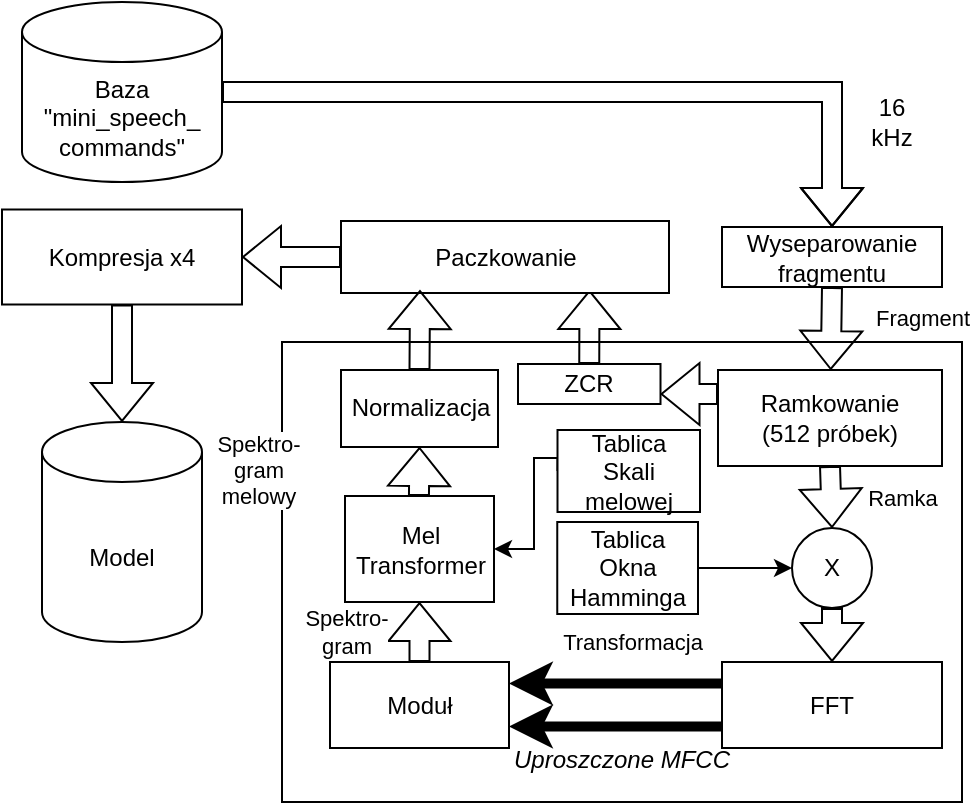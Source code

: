 <mxfile version="23.1.5" type="device">
  <diagram name="Strona-1" id="fxJRpwUc8-q8Fkyzjm5L">
    <mxGraphModel dx="1024" dy="684" grid="1" gridSize="10" guides="1" tooltips="1" connect="1" arrows="1" fold="1" page="1" pageScale="1" pageWidth="583" pageHeight="413" math="0" shadow="0">
      <root>
        <mxCell id="0" />
        <mxCell id="1" parent="0" />
        <mxCell id="wvDRkDG8p7xyPUtSe_XZ-64" value="&lt;br&gt;&lt;br&gt;&lt;br&gt;&lt;br&gt;&lt;br&gt;&lt;br&gt;&lt;br&gt;&lt;br&gt;&lt;br&gt;&lt;br&gt;&lt;br&gt;&lt;br&gt;&lt;br&gt;&lt;i&gt;Uproszczone MFCC&lt;/i&gt;" style="rounded=0;whiteSpace=wrap;html=1;" parent="1" vertex="1">
          <mxGeometry x="192" y="176" width="340" height="230" as="geometry" />
        </mxCell>
        <mxCell id="wvDRkDG8p7xyPUtSe_XZ-37" value="16 &lt;br&gt;kHz" style="text;html=1;align=center;verticalAlign=middle;whiteSpace=wrap;rounded=0;" parent="1" vertex="1">
          <mxGeometry x="482" y="51" width="30" height="30" as="geometry" />
        </mxCell>
        <mxCell id="wvDRkDG8p7xyPUtSe_XZ-38" value="Wyseparowanie fragmentu" style="rounded=0;whiteSpace=wrap;html=1;" parent="1" vertex="1">
          <mxGeometry x="412" y="118.5" width="110" height="30" as="geometry" />
        </mxCell>
        <mxCell id="wvDRkDG8p7xyPUtSe_XZ-40" value="" style="shape=flexArrow;endArrow=classic;html=1;rounded=0;entryX=0.5;entryY=0;entryDx=0;entryDy=0;exitX=1;exitY=0.5;exitDx=0;exitDy=0;exitPerimeter=0;" parent="1" source="wvDRkDG8p7xyPUtSe_XZ-114" target="wvDRkDG8p7xyPUtSe_XZ-38" edge="1">
          <mxGeometry width="50" height="50" relative="1" as="geometry">
            <mxPoint x="467" y="51" as="sourcePoint" />
            <mxPoint x="292" y="96" as="targetPoint" />
            <Array as="points">
              <mxPoint x="467" y="51" />
            </Array>
          </mxGeometry>
        </mxCell>
        <mxCell id="wvDRkDG8p7xyPUtSe_XZ-42" value="Model" style="shape=cylinder3;whiteSpace=wrap;html=1;boundedLbl=1;backgroundOutline=1;size=15;" parent="1" vertex="1">
          <mxGeometry x="72" y="216" width="80" height="110" as="geometry" />
        </mxCell>
        <mxCell id="wvDRkDG8p7xyPUtSe_XZ-59" style="edgeStyle=orthogonalEdgeStyle;rounded=0;orthogonalLoop=1;jettySize=auto;html=1;exitX=0;exitY=0.25;exitDx=0;exitDy=0;entryX=1;entryY=0.25;entryDx=0;entryDy=0;strokeWidth=5;" parent="1" source="wvDRkDG8p7xyPUtSe_XZ-54" target="wvDRkDG8p7xyPUtSe_XZ-58" edge="1">
          <mxGeometry relative="1" as="geometry" />
        </mxCell>
        <mxCell id="wvDRkDG8p7xyPUtSe_XZ-96" value="Transformacja" style="edgeLabel;html=1;align=center;verticalAlign=middle;resizable=0;points=[];" parent="wvDRkDG8p7xyPUtSe_XZ-59" vertex="1" connectable="0">
          <mxGeometry x="0.192" y="-1" relative="1" as="geometry">
            <mxPoint x="18" y="-20" as="offset" />
          </mxGeometry>
        </mxCell>
        <mxCell id="wvDRkDG8p7xyPUtSe_XZ-60" style="edgeStyle=orthogonalEdgeStyle;rounded=0;orthogonalLoop=1;jettySize=auto;html=1;exitX=0;exitY=0.75;exitDx=0;exitDy=0;entryX=1;entryY=0.75;entryDx=0;entryDy=0;strokeWidth=5;" parent="1" source="wvDRkDG8p7xyPUtSe_XZ-54" target="wvDRkDG8p7xyPUtSe_XZ-58" edge="1">
          <mxGeometry relative="1" as="geometry" />
        </mxCell>
        <mxCell id="wvDRkDG8p7xyPUtSe_XZ-54" value="FFT" style="rounded=0;whiteSpace=wrap;html=1;" parent="1" vertex="1">
          <mxGeometry x="412" y="336" width="110" height="43" as="geometry" />
        </mxCell>
        <mxCell id="wvDRkDG8p7xyPUtSe_XZ-55" value="" style="shape=flexArrow;endArrow=classic;html=1;rounded=0;entryX=0.5;entryY=0;entryDx=0;entryDy=0;exitX=0.5;exitY=1;exitDx=0;exitDy=0;" parent="1" source="wvDRkDG8p7xyPUtSe_XZ-62" target="wvDRkDG8p7xyPUtSe_XZ-54" edge="1">
          <mxGeometry width="50" height="50" relative="1" as="geometry">
            <mxPoint x="467" y="309.0" as="sourcePoint" />
            <mxPoint x="232" y="126" as="targetPoint" />
          </mxGeometry>
        </mxCell>
        <mxCell id="wvDRkDG8p7xyPUtSe_XZ-95" value="&lt;div&gt;&lt;br/&gt;&lt;/div&gt;" style="edgeLabel;html=1;align=center;verticalAlign=middle;resizable=0;points=[];" parent="wvDRkDG8p7xyPUtSe_XZ-55" vertex="1" connectable="0">
          <mxGeometry x="-0.04" y="1" relative="1" as="geometry">
            <mxPoint as="offset" />
          </mxGeometry>
        </mxCell>
        <mxCell id="wvDRkDG8p7xyPUtSe_XZ-58" value="Moduł" style="rounded=0;whiteSpace=wrap;html=1;" parent="1" vertex="1">
          <mxGeometry x="216" y="336" width="89.5" height="43" as="geometry" />
        </mxCell>
        <mxCell id="wvDRkDG8p7xyPUtSe_XZ-61" value="Tablica&lt;br&gt;Okna&lt;br&gt;Hamminga" style="rounded=0;whiteSpace=wrap;html=1;" parent="1" vertex="1">
          <mxGeometry x="329.63" y="266" width="70.37" height="46" as="geometry" />
        </mxCell>
        <mxCell id="wvDRkDG8p7xyPUtSe_XZ-63" value="" style="endArrow=classic;html=1;rounded=0;entryX=0;entryY=0.5;entryDx=0;entryDy=0;exitX=1;exitY=0.5;exitDx=0;exitDy=0;" parent="1" source="wvDRkDG8p7xyPUtSe_XZ-61" target="wvDRkDG8p7xyPUtSe_XZ-62" edge="1">
          <mxGeometry width="50" height="50" relative="1" as="geometry">
            <mxPoint x="422" y="210" as="sourcePoint" />
            <mxPoint x="232" y="186" as="targetPoint" />
          </mxGeometry>
        </mxCell>
        <mxCell id="wvDRkDG8p7xyPUtSe_XZ-69" style="edgeStyle=orthogonalEdgeStyle;rounded=0;orthogonalLoop=1;jettySize=auto;html=1;exitX=0;exitY=0.5;exitDx=0;exitDy=0;entryX=1;entryY=0.5;entryDx=0;entryDy=0;" parent="1" source="wvDRkDG8p7xyPUtSe_XZ-67" target="wvDRkDG8p7xyPUtSe_XZ-68" edge="1">
          <mxGeometry relative="1" as="geometry">
            <Array as="points">
              <mxPoint x="318" y="234" />
              <mxPoint x="318" y="280" />
            </Array>
          </mxGeometry>
        </mxCell>
        <mxCell id="wvDRkDG8p7xyPUtSe_XZ-67" value="Tablica&lt;br&gt;Skali&lt;br&gt;melowej" style="rounded=0;whiteSpace=wrap;html=1;" parent="1" vertex="1">
          <mxGeometry x="329.75" y="220" width="71.25" height="41" as="geometry" />
        </mxCell>
        <mxCell id="wvDRkDG8p7xyPUtSe_XZ-68" value="Mel&lt;br&gt;Transformer" style="rounded=0;whiteSpace=wrap;html=1;" parent="1" vertex="1">
          <mxGeometry x="223.5" y="253" width="74.5" height="53" as="geometry" />
        </mxCell>
        <mxCell id="wvDRkDG8p7xyPUtSe_XZ-70" value="" style="shape=flexArrow;endArrow=classic;html=1;rounded=0;exitX=0.5;exitY=0;exitDx=0;exitDy=0;entryX=0.5;entryY=1;entryDx=0;entryDy=0;" parent="1" source="wvDRkDG8p7xyPUtSe_XZ-58" target="wvDRkDG8p7xyPUtSe_XZ-68" edge="1">
          <mxGeometry width="50" height="50" relative="1" as="geometry">
            <mxPoint x="182" y="236" as="sourcePoint" />
            <mxPoint x="232" y="186" as="targetPoint" />
          </mxGeometry>
        </mxCell>
        <mxCell id="wvDRkDG8p7xyPUtSe_XZ-97" value="Spektro-&lt;br&gt;gram" style="edgeLabel;html=1;align=center;verticalAlign=middle;resizable=0;points=[];" parent="wvDRkDG8p7xyPUtSe_XZ-70" vertex="1" connectable="0">
          <mxGeometry x="0.047" y="-4" relative="1" as="geometry">
            <mxPoint x="-41" as="offset" />
          </mxGeometry>
        </mxCell>
        <mxCell id="wvDRkDG8p7xyPUtSe_XZ-73" value="Normalizacja" style="rounded=0;whiteSpace=wrap;html=1;" parent="1" vertex="1">
          <mxGeometry x="221.5" y="190" width="78.5" height="38.5" as="geometry" />
        </mxCell>
        <mxCell id="wvDRkDG8p7xyPUtSe_XZ-74" value="Spektro-&lt;br&gt;gram&lt;br&gt;melowy" style="shape=flexArrow;endArrow=classic;html=1;rounded=0;exitX=0.5;exitY=0;exitDx=0;exitDy=0;entryX=0.5;entryY=1;entryDx=0;entryDy=0;" parent="1" target="wvDRkDG8p7xyPUtSe_XZ-73" edge="1">
          <mxGeometry x="-0.014" y="81" width="50" height="50" relative="1" as="geometry">
            <mxPoint x="260.47" y="253" as="sourcePoint" />
            <mxPoint x="260.47" y="223" as="targetPoint" />
            <mxPoint as="offset" />
          </mxGeometry>
        </mxCell>
        <mxCell id="wvDRkDG8p7xyPUtSe_XZ-87" value="Ramkowanie &lt;br&gt;(512 próbek)" style="rounded=0;whiteSpace=wrap;html=1;" parent="1" vertex="1">
          <mxGeometry x="410" y="190" width="112" height="48" as="geometry" />
        </mxCell>
        <mxCell id="wvDRkDG8p7xyPUtSe_XZ-89" value="" style="shape=flexArrow;endArrow=classic;html=1;rounded=0;entryX=0.5;entryY=0;entryDx=0;entryDy=0;exitX=0.5;exitY=1;exitDx=0;exitDy=0;" parent="1" target="wvDRkDG8p7xyPUtSe_XZ-62" edge="1">
          <mxGeometry width="50" height="50" relative="1" as="geometry">
            <mxPoint x="467" y="309.0" as="sourcePoint" />
            <mxPoint x="467" y="336" as="targetPoint" />
          </mxGeometry>
        </mxCell>
        <mxCell id="wvDRkDG8p7xyPUtSe_XZ-62" value="X" style="ellipse;whiteSpace=wrap;html=1;" parent="1" vertex="1">
          <mxGeometry x="447" y="269" width="40" height="40" as="geometry" />
        </mxCell>
        <mxCell id="wvDRkDG8p7xyPUtSe_XZ-91" value="" style="shape=flexArrow;endArrow=classic;html=1;rounded=0;exitX=0.5;exitY=1;exitDx=0;exitDy=0;entryX=0.5;entryY=0;entryDx=0;entryDy=0;" parent="1" source="wvDRkDG8p7xyPUtSe_XZ-87" target="wvDRkDG8p7xyPUtSe_XZ-62" edge="1">
          <mxGeometry width="50" height="50" relative="1" as="geometry">
            <mxPoint x="182" y="176" as="sourcePoint" />
            <mxPoint x="232" y="126" as="targetPoint" />
          </mxGeometry>
        </mxCell>
        <mxCell id="wvDRkDG8p7xyPUtSe_XZ-94" value="Ramka" style="edgeLabel;html=1;align=center;verticalAlign=middle;resizable=0;points=[];" parent="wvDRkDG8p7xyPUtSe_XZ-91" vertex="1" connectable="0">
          <mxGeometry x="0.116" y="3" relative="1" as="geometry">
            <mxPoint x="32" y="-2" as="offset" />
          </mxGeometry>
        </mxCell>
        <mxCell id="wvDRkDG8p7xyPUtSe_XZ-92" value="" style="shape=flexArrow;endArrow=classic;html=1;rounded=0;exitX=0.5;exitY=1;exitDx=0;exitDy=0;" parent="1" source="wvDRkDG8p7xyPUtSe_XZ-38" target="wvDRkDG8p7xyPUtSe_XZ-87" edge="1">
          <mxGeometry width="50" height="50" relative="1" as="geometry">
            <mxPoint x="182" y="176" as="sourcePoint" />
            <mxPoint x="232" y="126" as="targetPoint" />
          </mxGeometry>
        </mxCell>
        <mxCell id="wvDRkDG8p7xyPUtSe_XZ-93" value="Fragment" style="edgeLabel;html=1;align=center;verticalAlign=middle;resizable=0;points=[];" parent="wvDRkDG8p7xyPUtSe_XZ-92" vertex="1" connectable="0">
          <mxGeometry x="-0.697" y="3" relative="1" as="geometry">
            <mxPoint x="42" y="9" as="offset" />
          </mxGeometry>
        </mxCell>
        <mxCell id="wvDRkDG8p7xyPUtSe_XZ-112" value="Kompresja x4" style="rounded=0;whiteSpace=wrap;html=1;" parent="1" vertex="1">
          <mxGeometry x="52" y="109.75" width="120" height="47.5" as="geometry" />
        </mxCell>
        <mxCell id="wvDRkDG8p7xyPUtSe_XZ-113" value="" style="shape=flexArrow;endArrow=classic;html=1;rounded=0;exitX=0.5;exitY=1;exitDx=0;exitDy=0;entryX=0.5;entryY=0;entryDx=0;entryDy=0;entryPerimeter=0;" parent="1" source="wvDRkDG8p7xyPUtSe_XZ-112" target="wvDRkDG8p7xyPUtSe_XZ-42" edge="1">
          <mxGeometry width="50" height="50" relative="1" as="geometry">
            <mxPoint x="182" y="236" as="sourcePoint" />
            <mxPoint x="232" y="186" as="targetPoint" />
          </mxGeometry>
        </mxCell>
        <mxCell id="wvDRkDG8p7xyPUtSe_XZ-114" value="Baza &quot;mini_speech_&lt;br&gt;commands&quot;" style="shape=cylinder3;whiteSpace=wrap;html=1;boundedLbl=1;backgroundOutline=1;size=15;" parent="1" vertex="1">
          <mxGeometry x="62" y="6" width="100" height="90" as="geometry" />
        </mxCell>
        <mxCell id="H5Vzn-tuMgoIhSfnOa_V-13" style="edgeStyle=orthogonalEdgeStyle;rounded=0;orthogonalLoop=1;jettySize=auto;html=1;exitX=0.5;exitY=0;exitDx=0;exitDy=0;shape=flexArrow;" edge="1" parent="1" source="H5Vzn-tuMgoIhSfnOa_V-1">
          <mxGeometry relative="1" as="geometry">
            <mxPoint x="345.745" y="150" as="targetPoint" />
          </mxGeometry>
        </mxCell>
        <mxCell id="H5Vzn-tuMgoIhSfnOa_V-1" value="ZCR" style="rounded=0;whiteSpace=wrap;html=1;" vertex="1" parent="1">
          <mxGeometry x="310" y="187" width="71.25" height="20" as="geometry" />
        </mxCell>
        <mxCell id="H5Vzn-tuMgoIhSfnOa_V-4" value="" style="shape=flexArrow;endArrow=classic;html=1;rounded=0;exitX=0;exitY=0.25;exitDx=0;exitDy=0;entryX=1;entryY=0.75;entryDx=0;entryDy=0;" edge="1" parent="1" source="wvDRkDG8p7xyPUtSe_XZ-87" target="H5Vzn-tuMgoIhSfnOa_V-1">
          <mxGeometry width="50" height="50" relative="1" as="geometry">
            <mxPoint x="270" y="290" as="sourcePoint" />
            <mxPoint x="320" y="240" as="targetPoint" />
          </mxGeometry>
        </mxCell>
        <mxCell id="H5Vzn-tuMgoIhSfnOa_V-17" style="edgeStyle=orthogonalEdgeStyle;rounded=0;orthogonalLoop=1;jettySize=auto;html=1;exitX=0;exitY=0.5;exitDx=0;exitDy=0;entryX=1;entryY=0.5;entryDx=0;entryDy=0;shape=flexArrow;" edge="1" parent="1" source="H5Vzn-tuMgoIhSfnOa_V-6" target="wvDRkDG8p7xyPUtSe_XZ-112">
          <mxGeometry relative="1" as="geometry" />
        </mxCell>
        <mxCell id="H5Vzn-tuMgoIhSfnOa_V-6" value="Paczkowanie" style="rounded=0;whiteSpace=wrap;html=1;" vertex="1" parent="1">
          <mxGeometry x="221.5" y="115.5" width="164" height="36" as="geometry" />
        </mxCell>
        <mxCell id="H5Vzn-tuMgoIhSfnOa_V-16" value="" style="shape=flexArrow;endArrow=classic;html=1;rounded=0;exitX=0.5;exitY=0;exitDx=0;exitDy=0;" edge="1" parent="1" source="wvDRkDG8p7xyPUtSe_XZ-73">
          <mxGeometry width="50" height="50" relative="1" as="geometry">
            <mxPoint x="240" y="290" as="sourcePoint" />
            <mxPoint x="261" y="150" as="targetPoint" />
          </mxGeometry>
        </mxCell>
      </root>
    </mxGraphModel>
  </diagram>
</mxfile>

